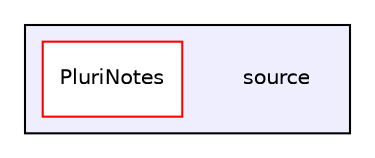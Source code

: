 digraph "/home/thanhtrungdinh/Desktop/utc/lo21/PluriNotes/source" {
  compound=true
  node [ fontsize="10", fontname="Helvetica"];
  edge [ labelfontsize="10", labelfontname="Helvetica"];
  subgraph clusterdir_b2f33c71d4aa5e7af42a1ca61ff5af1b {
    graph [ bgcolor="#eeeeff", pencolor="black", label="" URL="dir_b2f33c71d4aa5e7af42a1ca61ff5af1b.html"];
    dir_b2f33c71d4aa5e7af42a1ca61ff5af1b [shape=plaintext label="source"];
    dir_cf73acd0921c4ed4c2ec72f23e643f54 [shape=box label="PluriNotes" color="red" fillcolor="white" style="filled" URL="dir_cf73acd0921c4ed4c2ec72f23e643f54.html"];
  }
}
